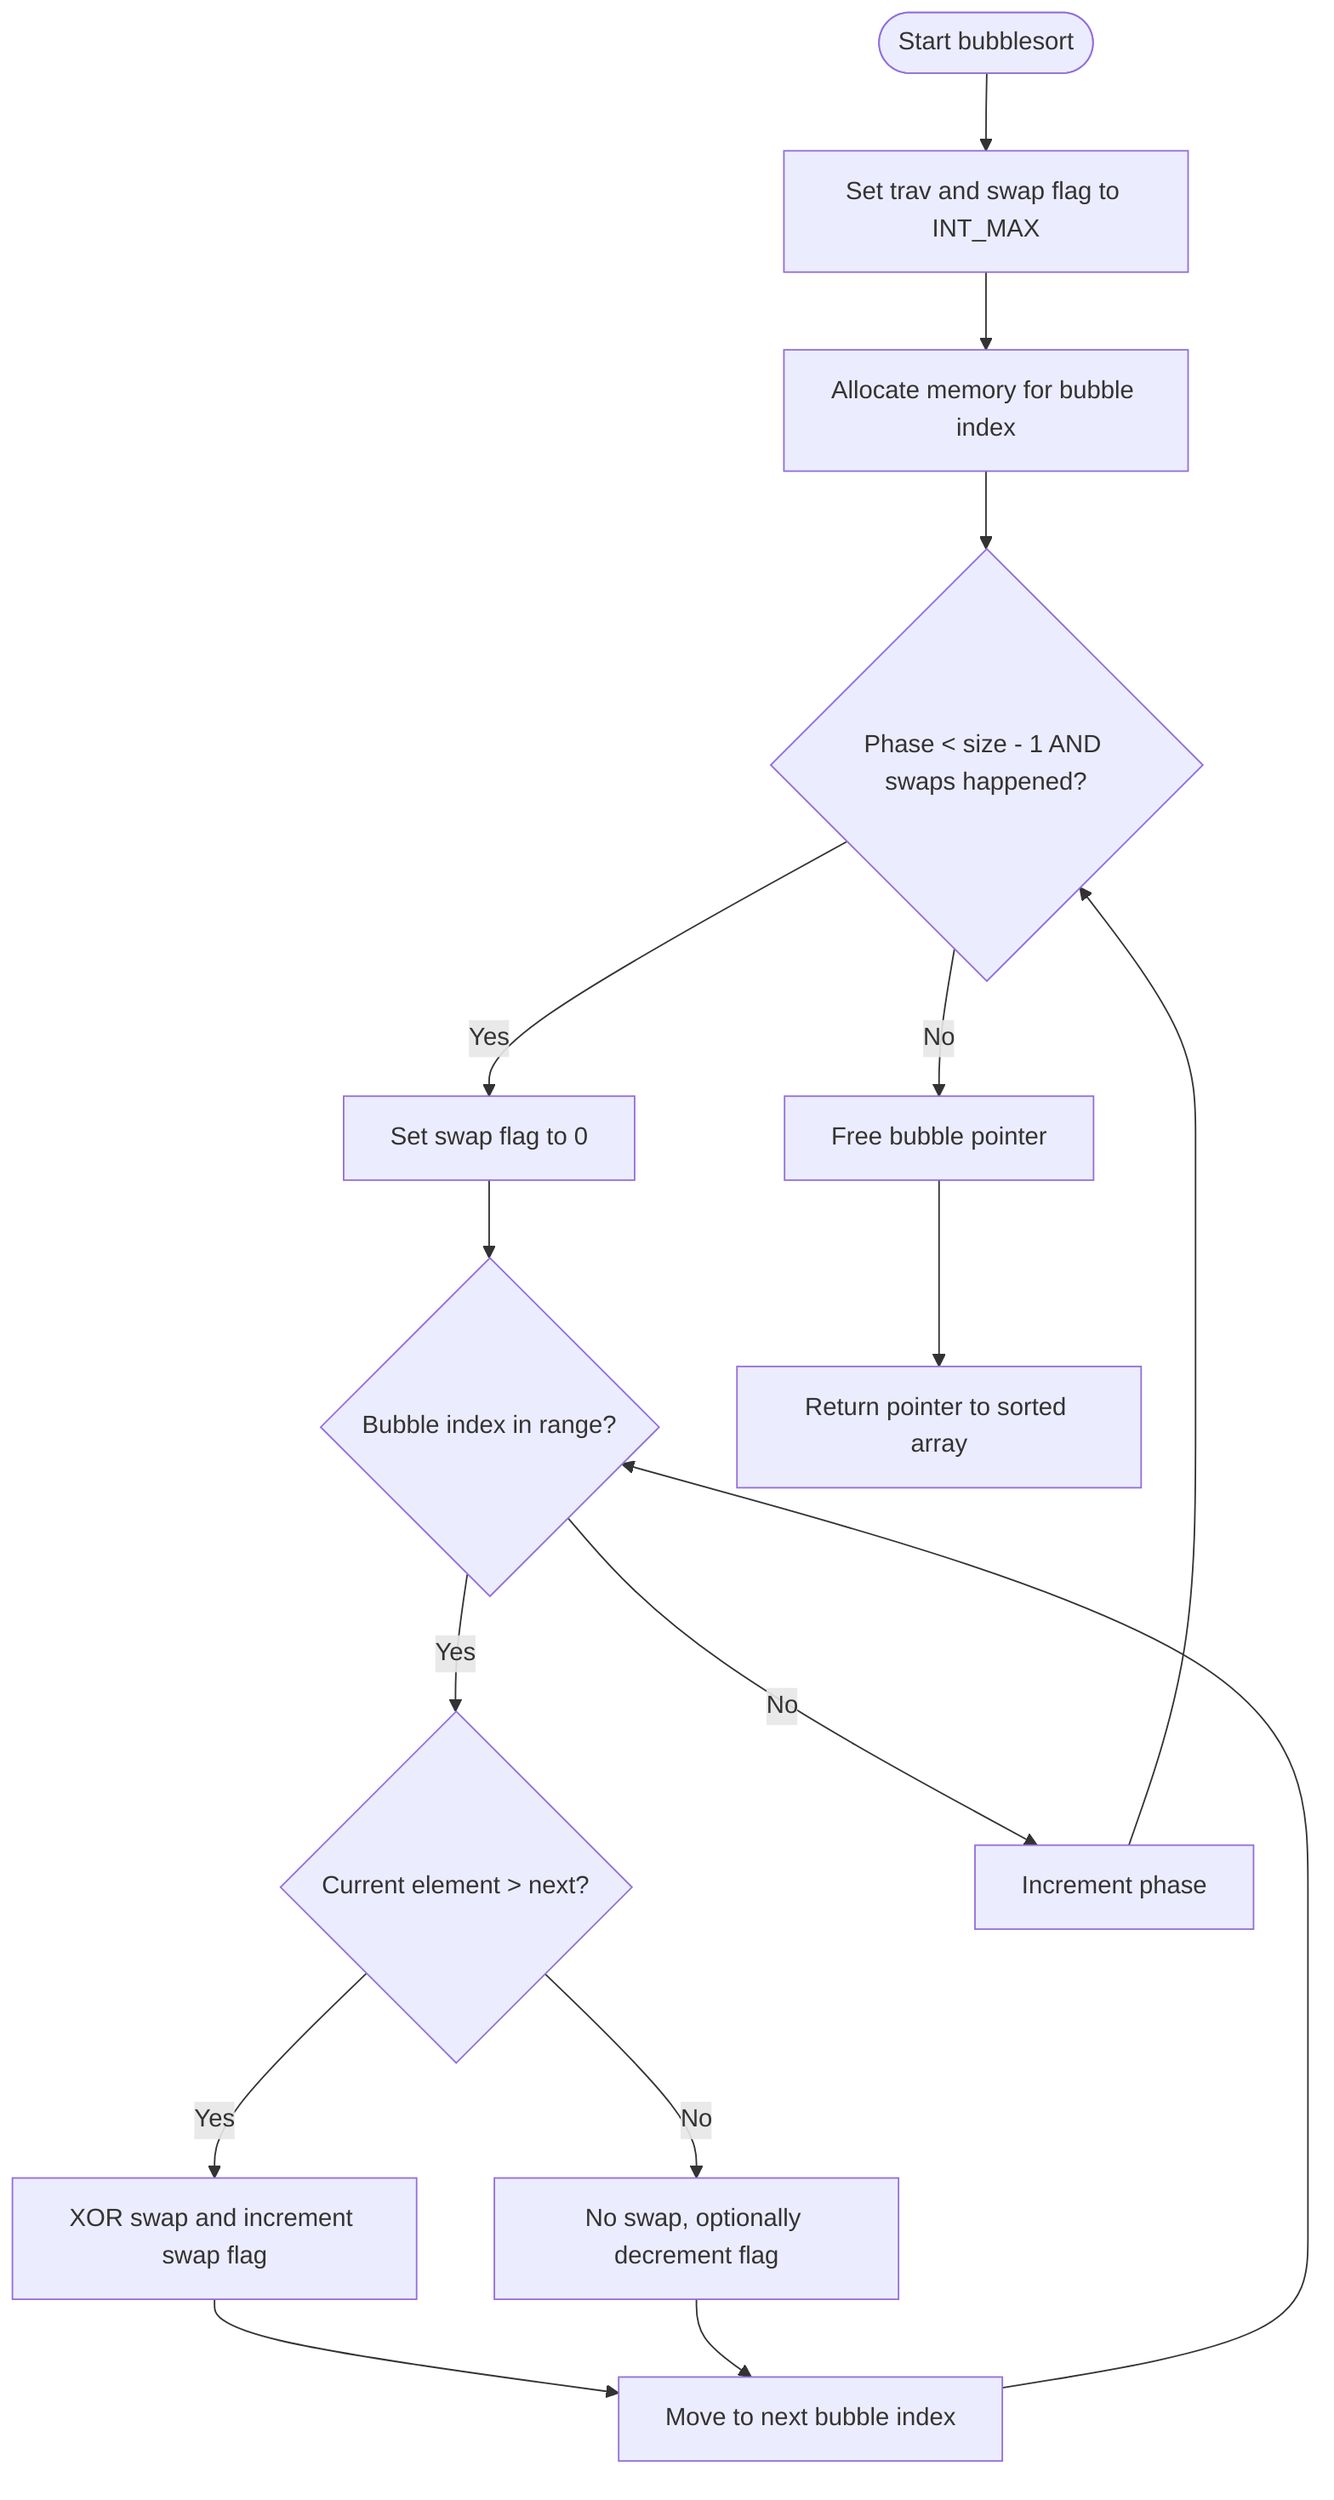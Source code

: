 flowchart TD
    Start([Start bubblesort]) --> Init[Set trav and swap flag to INT_MAX]
    Init --> Alloc[Allocate memory for bubble index]
    Alloc --> OuterLoop{Phase < size - 1 AND swaps happened?}
    
    OuterLoop -- Yes --> ResetSwap[Set swap flag to 0]
    ResetSwap --> InnerLoop{Bubble index in range?}
    
    InnerLoop -- Yes --> Compare{Current element > next?}
    Compare -- Yes --> Swap[XOR swap and increment swap flag]
    Compare -- No --> Skip[No swap, optionally decrement flag]
    
    Swap --> NextBubble[Move to next bubble index]
    Skip --> NextBubble
    NextBubble --> InnerLoop
    
    InnerLoop -- No --> NextPhase[Increment phase]
    NextPhase --> OuterLoop
    
    OuterLoop -- No --> Cleanup[Free bubble pointer]
    Cleanup --> ReturnArr[Return pointer to sorted array]